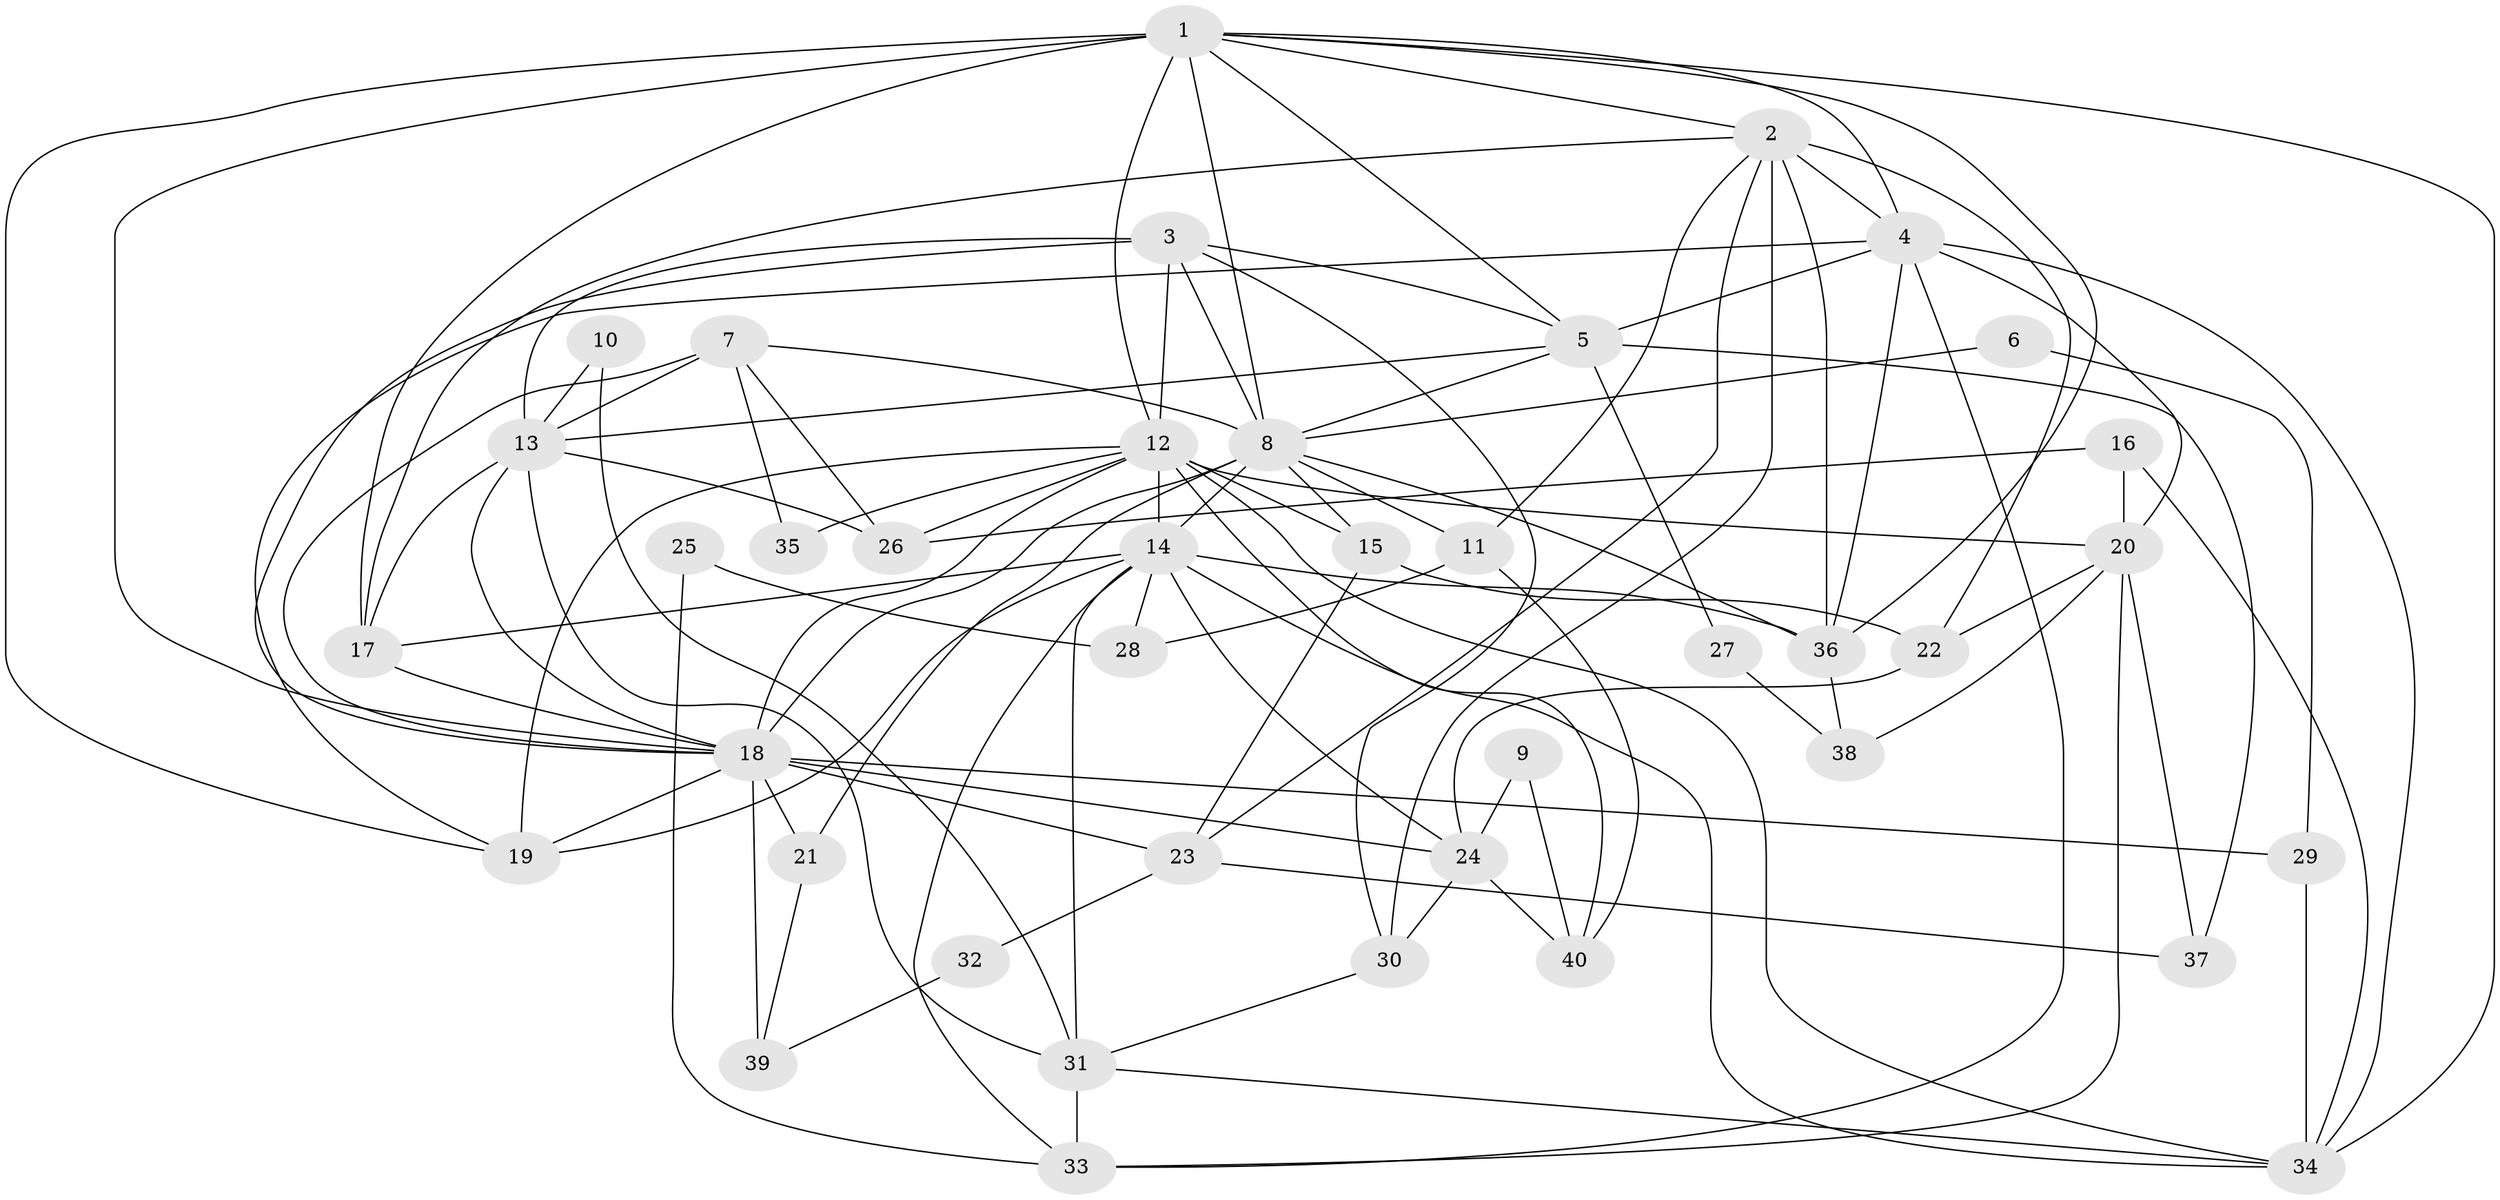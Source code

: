 // original degree distribution, {6: 0.1, 4: 0.2625, 3: 0.2875, 5: 0.15, 2: 0.1375, 7: 0.0375, 8: 0.025}
// Generated by graph-tools (version 1.1) at 2025/35/03/09/25 02:35:54]
// undirected, 40 vertices, 104 edges
graph export_dot {
graph [start="1"]
  node [color=gray90,style=filled];
  1;
  2;
  3;
  4;
  5;
  6;
  7;
  8;
  9;
  10;
  11;
  12;
  13;
  14;
  15;
  16;
  17;
  18;
  19;
  20;
  21;
  22;
  23;
  24;
  25;
  26;
  27;
  28;
  29;
  30;
  31;
  32;
  33;
  34;
  35;
  36;
  37;
  38;
  39;
  40;
  1 -- 2 [weight=1.0];
  1 -- 4 [weight=1.0];
  1 -- 5 [weight=1.0];
  1 -- 8 [weight=1.0];
  1 -- 12 [weight=1.0];
  1 -- 17 [weight=1.0];
  1 -- 18 [weight=1.0];
  1 -- 19 [weight=3.0];
  1 -- 34 [weight=1.0];
  1 -- 36 [weight=1.0];
  2 -- 4 [weight=1.0];
  2 -- 11 [weight=1.0];
  2 -- 17 [weight=1.0];
  2 -- 22 [weight=1.0];
  2 -- 23 [weight=1.0];
  2 -- 30 [weight=2.0];
  2 -- 36 [weight=1.0];
  3 -- 5 [weight=1.0];
  3 -- 8 [weight=2.0];
  3 -- 12 [weight=3.0];
  3 -- 13 [weight=1.0];
  3 -- 18 [weight=2.0];
  3 -- 30 [weight=1.0];
  4 -- 5 [weight=1.0];
  4 -- 19 [weight=1.0];
  4 -- 20 [weight=1.0];
  4 -- 33 [weight=1.0];
  4 -- 34 [weight=1.0];
  4 -- 36 [weight=1.0];
  5 -- 8 [weight=2.0];
  5 -- 13 [weight=1.0];
  5 -- 27 [weight=1.0];
  5 -- 37 [weight=1.0];
  6 -- 8 [weight=1.0];
  6 -- 29 [weight=1.0];
  7 -- 8 [weight=1.0];
  7 -- 13 [weight=2.0];
  7 -- 18 [weight=1.0];
  7 -- 26 [weight=1.0];
  7 -- 35 [weight=1.0];
  8 -- 11 [weight=1.0];
  8 -- 14 [weight=1.0];
  8 -- 15 [weight=1.0];
  8 -- 18 [weight=1.0];
  8 -- 21 [weight=1.0];
  8 -- 36 [weight=1.0];
  9 -- 24 [weight=1.0];
  9 -- 40 [weight=1.0];
  10 -- 13 [weight=1.0];
  10 -- 31 [weight=1.0];
  11 -- 28 [weight=1.0];
  11 -- 40 [weight=1.0];
  12 -- 14 [weight=1.0];
  12 -- 15 [weight=1.0];
  12 -- 18 [weight=2.0];
  12 -- 19 [weight=1.0];
  12 -- 20 [weight=1.0];
  12 -- 26 [weight=1.0];
  12 -- 34 [weight=1.0];
  12 -- 35 [weight=1.0];
  12 -- 40 [weight=1.0];
  13 -- 17 [weight=1.0];
  13 -- 18 [weight=1.0];
  13 -- 26 [weight=1.0];
  13 -- 31 [weight=2.0];
  14 -- 17 [weight=1.0];
  14 -- 19 [weight=2.0];
  14 -- 24 [weight=1.0];
  14 -- 28 [weight=1.0];
  14 -- 31 [weight=1.0];
  14 -- 33 [weight=1.0];
  14 -- 34 [weight=1.0];
  14 -- 36 [weight=1.0];
  15 -- 22 [weight=1.0];
  15 -- 23 [weight=1.0];
  16 -- 20 [weight=1.0];
  16 -- 26 [weight=1.0];
  16 -- 34 [weight=1.0];
  17 -- 18 [weight=1.0];
  18 -- 19 [weight=2.0];
  18 -- 21 [weight=1.0];
  18 -- 23 [weight=1.0];
  18 -- 24 [weight=1.0];
  18 -- 29 [weight=1.0];
  18 -- 39 [weight=1.0];
  20 -- 22 [weight=1.0];
  20 -- 33 [weight=1.0];
  20 -- 37 [weight=1.0];
  20 -- 38 [weight=1.0];
  21 -- 39 [weight=1.0];
  22 -- 24 [weight=1.0];
  23 -- 32 [weight=1.0];
  23 -- 37 [weight=1.0];
  24 -- 30 [weight=1.0];
  24 -- 40 [weight=1.0];
  25 -- 28 [weight=1.0];
  25 -- 33 [weight=1.0];
  27 -- 38 [weight=1.0];
  29 -- 34 [weight=1.0];
  30 -- 31 [weight=1.0];
  31 -- 33 [weight=1.0];
  31 -- 34 [weight=1.0];
  32 -- 39 [weight=1.0];
  36 -- 38 [weight=1.0];
}
